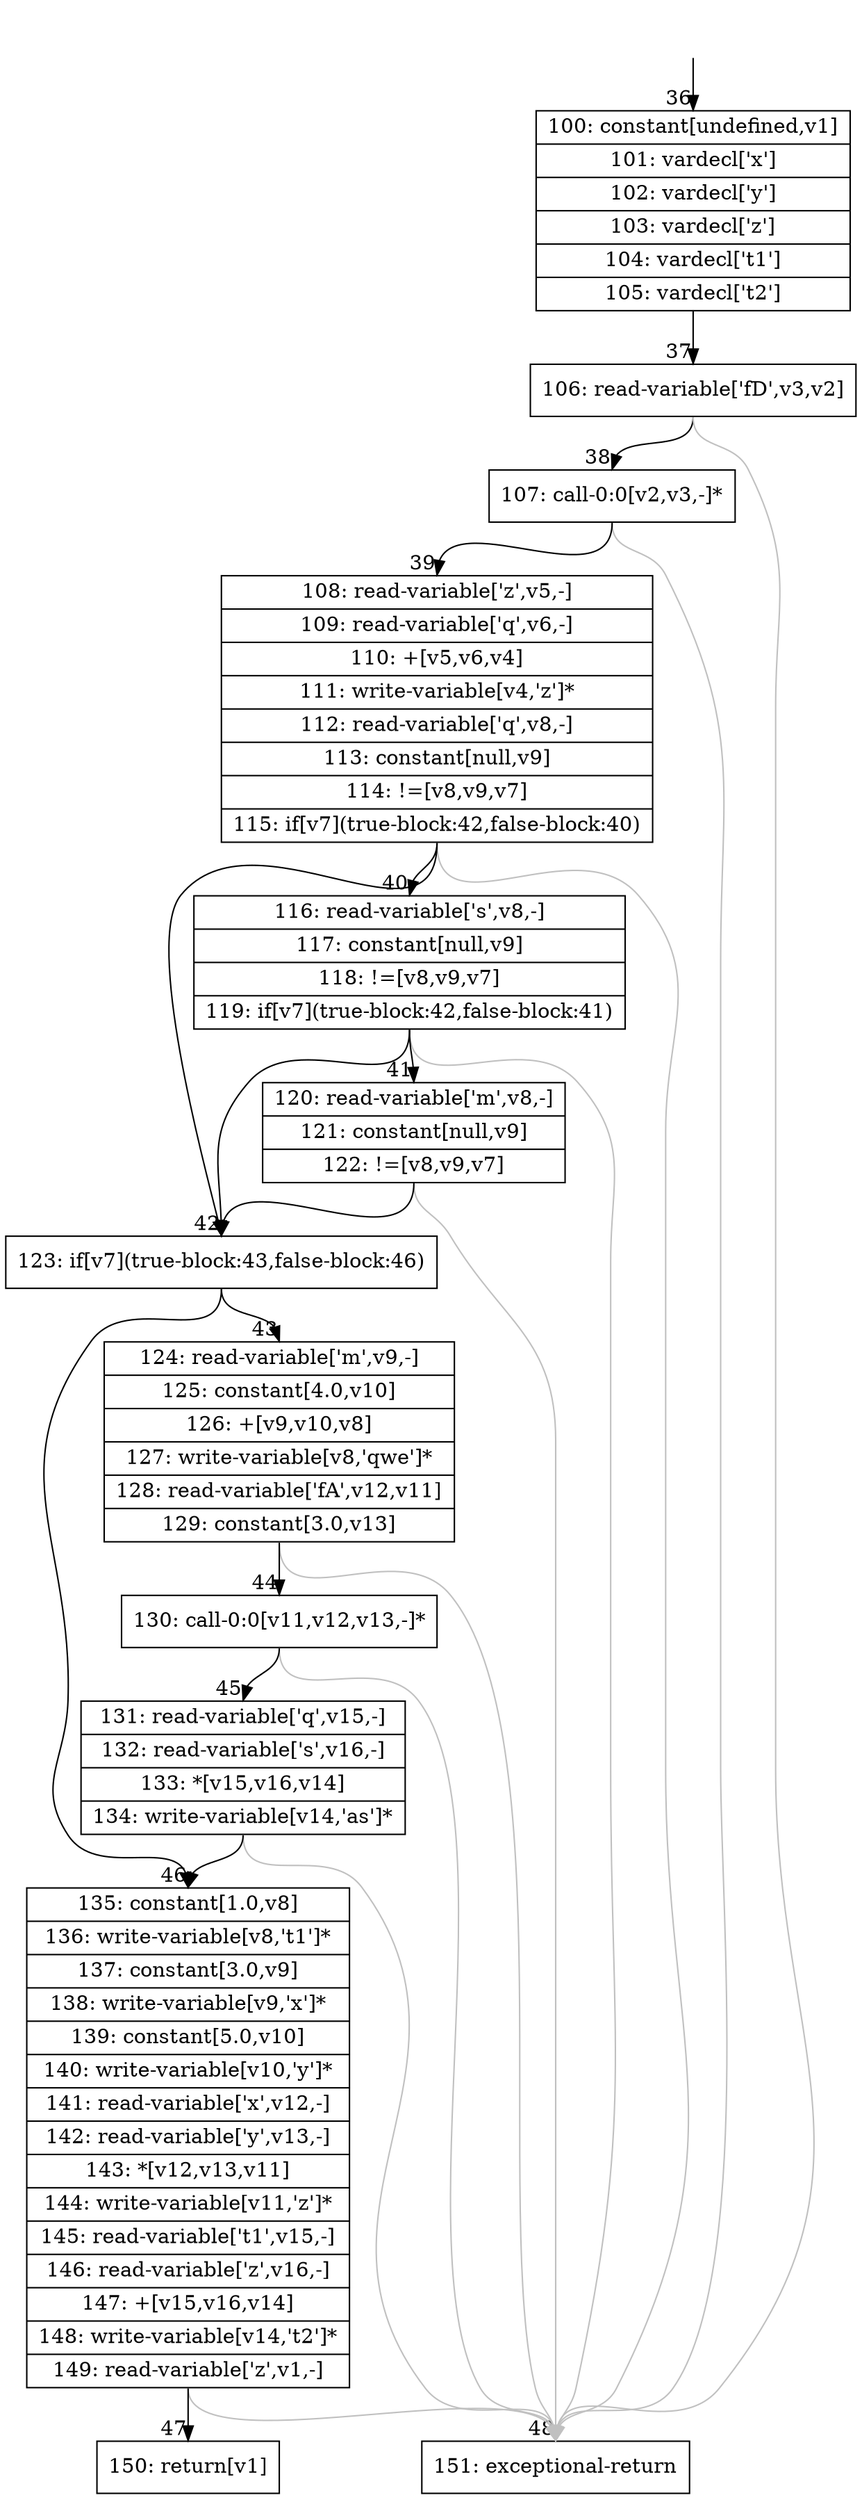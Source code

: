 digraph {
rankdir="TD"
BB_entry3[shape=none,label=""];
BB_entry3 -> BB36 [tailport=s, headport=n, headlabel="    36"]
BB36 [shape=record label="{100: constant[undefined,v1]|101: vardecl['x']|102: vardecl['y']|103: vardecl['z']|104: vardecl['t1']|105: vardecl['t2']}" ] 
BB36 -> BB37 [tailport=s, headport=n, headlabel="      37"]
BB37 [shape=record label="{106: read-variable['fD',v3,v2]}" ] 
BB37 -> BB38 [tailport=s, headport=n, headlabel="      38"]
BB37 -> BB48 [tailport=s, headport=n, color=gray, headlabel="      48"]
BB38 [shape=record label="{107: call-0:0[v2,v3,-]*}" ] 
BB38 -> BB39 [tailport=s, headport=n, headlabel="      39"]
BB38 -> BB48 [tailport=s, headport=n, color=gray]
BB39 [shape=record label="{108: read-variable['z',v5,-]|109: read-variable['q',v6,-]|110: +[v5,v6,v4]|111: write-variable[v4,'z']*|112: read-variable['q',v8,-]|113: constant[null,v9]|114: !=[v8,v9,v7]|115: if[v7](true-block:42,false-block:40)}" ] 
BB39 -> BB42 [tailport=s, headport=n, headlabel="      42"]
BB39 -> BB40 [tailport=s, headport=n, headlabel="      40"]
BB39 -> BB48 [tailport=s, headport=n, color=gray]
BB40 [shape=record label="{116: read-variable['s',v8,-]|117: constant[null,v9]|118: !=[v8,v9,v7]|119: if[v7](true-block:42,false-block:41)}" ] 
BB40 -> BB42 [tailport=s, headport=n]
BB40 -> BB41 [tailport=s, headport=n, headlabel="      41"]
BB40 -> BB48 [tailport=s, headport=n, color=gray]
BB41 [shape=record label="{120: read-variable['m',v8,-]|121: constant[null,v9]|122: !=[v8,v9,v7]}" ] 
BB41 -> BB42 [tailport=s, headport=n]
BB41 -> BB48 [tailport=s, headport=n, color=gray]
BB42 [shape=record label="{123: if[v7](true-block:43,false-block:46)}" ] 
BB42 -> BB43 [tailport=s, headport=n, headlabel="      43"]
BB42 -> BB46 [tailport=s, headport=n, headlabel="      46"]
BB43 [shape=record label="{124: read-variable['m',v9,-]|125: constant[4.0,v10]|126: +[v9,v10,v8]|127: write-variable[v8,'qwe']*|128: read-variable['fA',v12,v11]|129: constant[3.0,v13]}" ] 
BB43 -> BB44 [tailport=s, headport=n, headlabel="      44"]
BB43 -> BB48 [tailport=s, headport=n, color=gray]
BB44 [shape=record label="{130: call-0:0[v11,v12,v13,-]*}" ] 
BB44 -> BB45 [tailport=s, headport=n, headlabel="      45"]
BB44 -> BB48 [tailport=s, headport=n, color=gray]
BB45 [shape=record label="{131: read-variable['q',v15,-]|132: read-variable['s',v16,-]|133: *[v15,v16,v14]|134: write-variable[v14,'as']*}" ] 
BB45 -> BB46 [tailport=s, headport=n]
BB45 -> BB48 [tailport=s, headport=n, color=gray]
BB46 [shape=record label="{135: constant[1.0,v8]|136: write-variable[v8,'t1']*|137: constant[3.0,v9]|138: write-variable[v9,'x']*|139: constant[5.0,v10]|140: write-variable[v10,'y']*|141: read-variable['x',v12,-]|142: read-variable['y',v13,-]|143: *[v12,v13,v11]|144: write-variable[v11,'z']*|145: read-variable['t1',v15,-]|146: read-variable['z',v16,-]|147: +[v15,v16,v14]|148: write-variable[v14,'t2']*|149: read-variable['z',v1,-]}" ] 
BB46 -> BB47 [tailport=s, headport=n, headlabel="      47"]
BB46 -> BB48 [tailport=s, headport=n, color=gray]
BB47 [shape=record label="{150: return[v1]}" ] 
BB48 [shape=record label="{151: exceptional-return}" ] 
}
